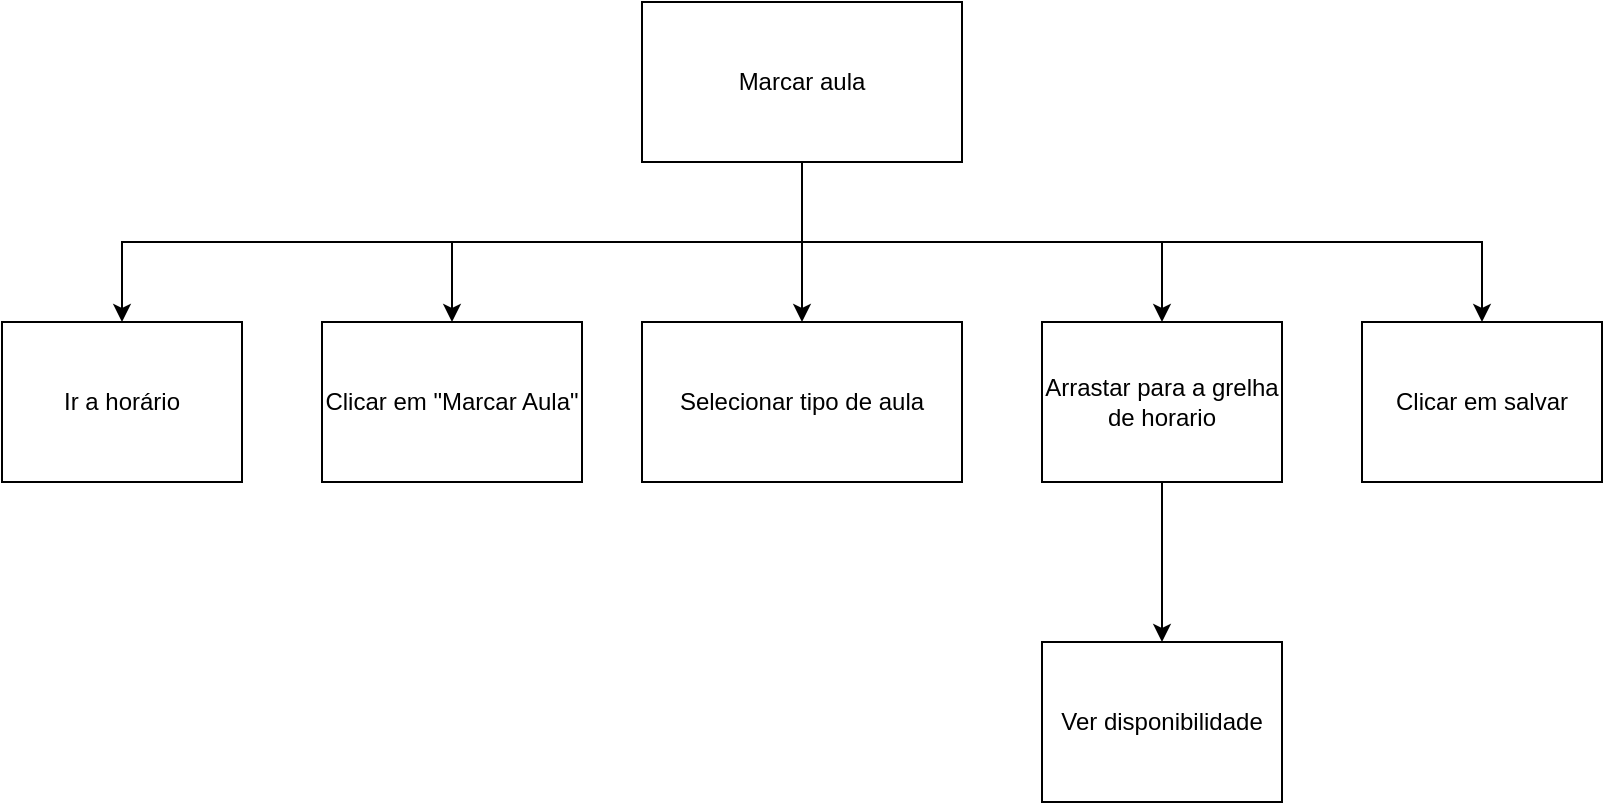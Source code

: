 <mxfile version="26.0.16">
  <diagram name="Página-1" id="h8i41CNsKWH264zCNnAE">
    <mxGraphModel dx="1050" dy="780" grid="1" gridSize="10" guides="1" tooltips="1" connect="1" arrows="1" fold="1" page="1" pageScale="1" pageWidth="827" pageHeight="1169" math="0" shadow="0">
      <root>
        <mxCell id="0" />
        <mxCell id="1" parent="0" />
        <mxCell id="OjlFNNu3Qq9sXmpgGspE-8" style="edgeStyle=orthogonalEdgeStyle;rounded=0;orthogonalLoop=1;jettySize=auto;html=1;exitX=0.5;exitY=1;exitDx=0;exitDy=0;entryX=0.5;entryY=0;entryDx=0;entryDy=0;" edge="1" parent="1" source="OjlFNNu3Qq9sXmpgGspE-1" target="OjlFNNu3Qq9sXmpgGspE-2">
          <mxGeometry relative="1" as="geometry" />
        </mxCell>
        <mxCell id="OjlFNNu3Qq9sXmpgGspE-9" style="edgeStyle=orthogonalEdgeStyle;rounded=0;orthogonalLoop=1;jettySize=auto;html=1;exitX=0.5;exitY=1;exitDx=0;exitDy=0;entryX=0.5;entryY=0;entryDx=0;entryDy=0;" edge="1" parent="1" source="OjlFNNu3Qq9sXmpgGspE-1" target="OjlFNNu3Qq9sXmpgGspE-3">
          <mxGeometry relative="1" as="geometry" />
        </mxCell>
        <mxCell id="OjlFNNu3Qq9sXmpgGspE-10" style="edgeStyle=orthogonalEdgeStyle;rounded=0;orthogonalLoop=1;jettySize=auto;html=1;exitX=0.5;exitY=1;exitDx=0;exitDy=0;entryX=0.5;entryY=0;entryDx=0;entryDy=0;" edge="1" parent="1" source="OjlFNNu3Qq9sXmpgGspE-1" target="OjlFNNu3Qq9sXmpgGspE-4">
          <mxGeometry relative="1" as="geometry" />
        </mxCell>
        <mxCell id="OjlFNNu3Qq9sXmpgGspE-13" style="edgeStyle=orthogonalEdgeStyle;rounded=0;orthogonalLoop=1;jettySize=auto;html=1;exitX=0.5;exitY=1;exitDx=0;exitDy=0;entryX=0.5;entryY=0;entryDx=0;entryDy=0;" edge="1" parent="1" source="OjlFNNu3Qq9sXmpgGspE-1" target="OjlFNNu3Qq9sXmpgGspE-5">
          <mxGeometry relative="1" as="geometry" />
        </mxCell>
        <mxCell id="OjlFNNu3Qq9sXmpgGspE-14" style="edgeStyle=orthogonalEdgeStyle;rounded=0;orthogonalLoop=1;jettySize=auto;html=1;exitX=0.5;exitY=1;exitDx=0;exitDy=0;entryX=0.5;entryY=0;entryDx=0;entryDy=0;" edge="1" parent="1" source="OjlFNNu3Qq9sXmpgGspE-1" target="OjlFNNu3Qq9sXmpgGspE-7">
          <mxGeometry relative="1" as="geometry" />
        </mxCell>
        <mxCell id="OjlFNNu3Qq9sXmpgGspE-1" value="Marcar aula" style="rounded=0;whiteSpace=wrap;html=1;" vertex="1" parent="1">
          <mxGeometry x="320" y="40" width="160" height="80" as="geometry" />
        </mxCell>
        <mxCell id="OjlFNNu3Qq9sXmpgGspE-2" value="Ir a horário" style="rounded=0;whiteSpace=wrap;html=1;" vertex="1" parent="1">
          <mxGeometry y="200" width="120" height="80" as="geometry" />
        </mxCell>
        <mxCell id="OjlFNNu3Qq9sXmpgGspE-3" value="Clicar em &quot;Marcar Aula&quot;" style="rounded=0;whiteSpace=wrap;html=1;" vertex="1" parent="1">
          <mxGeometry x="160" y="200" width="130" height="80" as="geometry" />
        </mxCell>
        <mxCell id="OjlFNNu3Qq9sXmpgGspE-4" value="Selecionar tipo de aula" style="rounded=0;whiteSpace=wrap;html=1;" vertex="1" parent="1">
          <mxGeometry x="320" y="200" width="160" height="80" as="geometry" />
        </mxCell>
        <mxCell id="OjlFNNu3Qq9sXmpgGspE-11" style="edgeStyle=orthogonalEdgeStyle;rounded=0;orthogonalLoop=1;jettySize=auto;html=1;exitX=0.5;exitY=1;exitDx=0;exitDy=0;" edge="1" parent="1" source="OjlFNNu3Qq9sXmpgGspE-5">
          <mxGeometry relative="1" as="geometry">
            <mxPoint x="580" y="360" as="targetPoint" />
          </mxGeometry>
        </mxCell>
        <mxCell id="OjlFNNu3Qq9sXmpgGspE-5" value="Arrastar para a grelha de horario" style="rounded=0;whiteSpace=wrap;html=1;" vertex="1" parent="1">
          <mxGeometry x="520" y="200" width="120" height="80" as="geometry" />
        </mxCell>
        <mxCell id="OjlFNNu3Qq9sXmpgGspE-7" value="Clicar em salvar" style="rounded=0;whiteSpace=wrap;html=1;" vertex="1" parent="1">
          <mxGeometry x="680" y="200" width="120" height="80" as="geometry" />
        </mxCell>
        <mxCell id="OjlFNNu3Qq9sXmpgGspE-12" value="Ver disponibilidade" style="rounded=0;whiteSpace=wrap;html=1;" vertex="1" parent="1">
          <mxGeometry x="520" y="360" width="120" height="80" as="geometry" />
        </mxCell>
      </root>
    </mxGraphModel>
  </diagram>
</mxfile>
